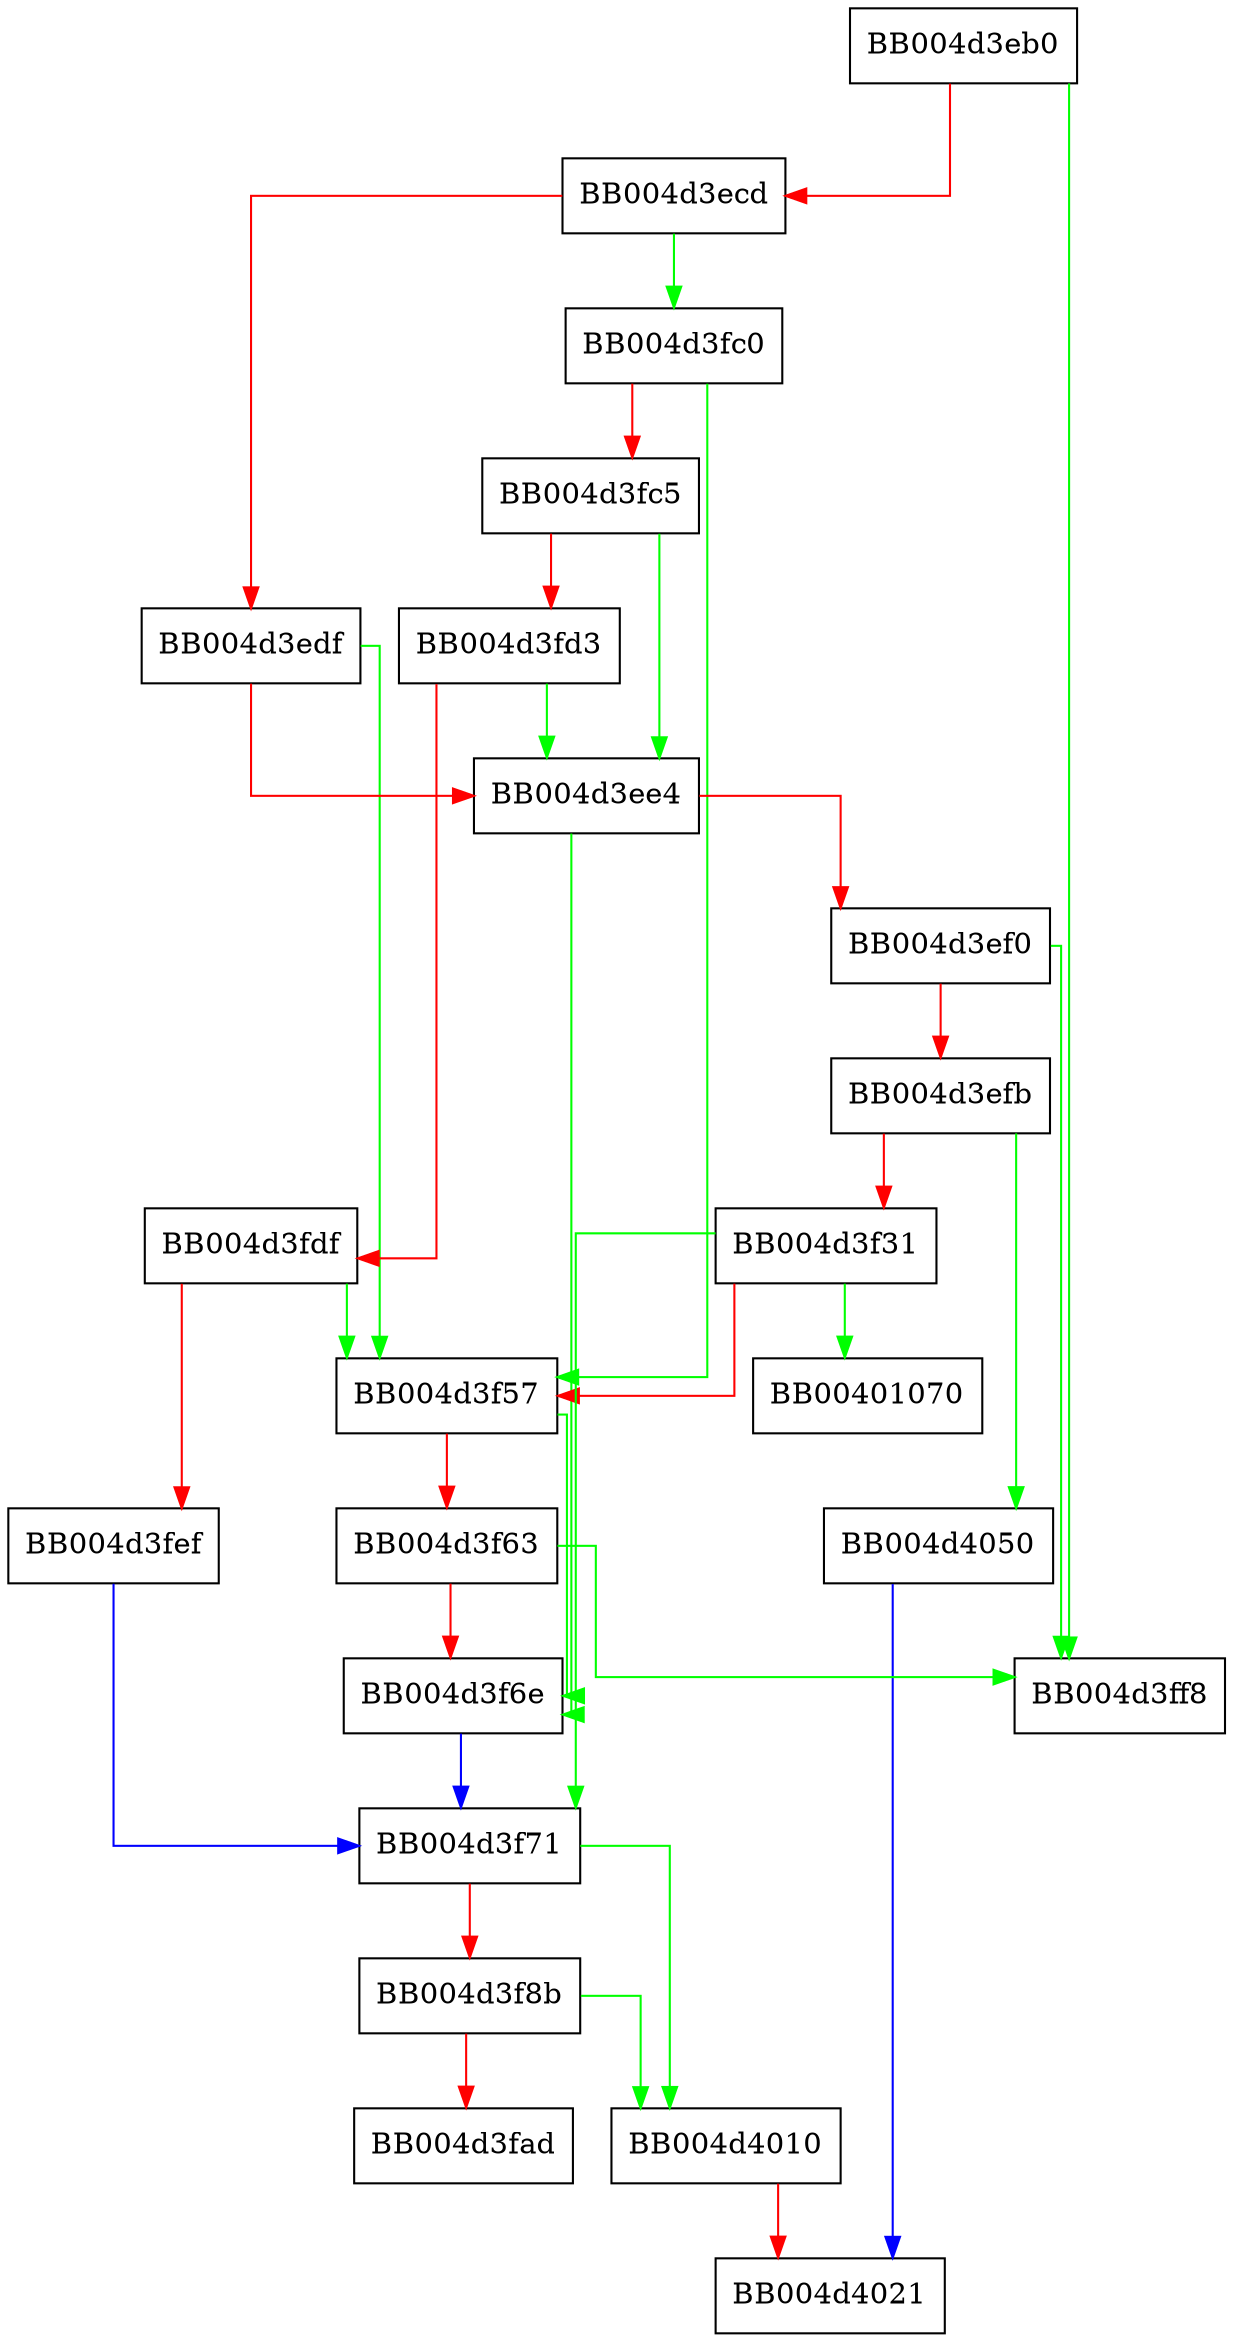 digraph tls_construct_ctos_session_ticket {
  node [shape="box"];
  graph [splines=ortho];
  BB004d3eb0 -> BB004d3ff8 [color="green"];
  BB004d3eb0 -> BB004d3ecd [color="red"];
  BB004d3ecd -> BB004d3fc0 [color="green"];
  BB004d3ecd -> BB004d3edf [color="red"];
  BB004d3edf -> BB004d3f57 [color="green"];
  BB004d3edf -> BB004d3ee4 [color="red"];
  BB004d3ee4 -> BB004d3f6e [color="green"];
  BB004d3ee4 -> BB004d3ef0 [color="red"];
  BB004d3ef0 -> BB004d3ff8 [color="green"];
  BB004d3ef0 -> BB004d3efb [color="red"];
  BB004d3efb -> BB004d4050 [color="green"];
  BB004d3efb -> BB004d3f31 [color="red"];
  BB004d3f31 -> BB00401070 [color="green"];
  BB004d3f31 -> BB004d3f71 [color="green"];
  BB004d3f31 -> BB004d3f57 [color="red"];
  BB004d3f57 -> BB004d3f6e [color="green"];
  BB004d3f57 -> BB004d3f63 [color="red"];
  BB004d3f63 -> BB004d3ff8 [color="green"];
  BB004d3f63 -> BB004d3f6e [color="red"];
  BB004d3f6e -> BB004d3f71 [color="blue"];
  BB004d3f71 -> BB004d4010 [color="green"];
  BB004d3f71 -> BB004d3f8b [color="red"];
  BB004d3f8b -> BB004d4010 [color="green"];
  BB004d3f8b -> BB004d3fad [color="red"];
  BB004d3fc0 -> BB004d3f57 [color="green"];
  BB004d3fc0 -> BB004d3fc5 [color="red"];
  BB004d3fc5 -> BB004d3ee4 [color="green"];
  BB004d3fc5 -> BB004d3fd3 [color="red"];
  BB004d3fd3 -> BB004d3ee4 [color="green"];
  BB004d3fd3 -> BB004d3fdf [color="red"];
  BB004d3fdf -> BB004d3f57 [color="green"];
  BB004d3fdf -> BB004d3fef [color="red"];
  BB004d3fef -> BB004d3f71 [color="blue"];
  BB004d4010 -> BB004d4021 [color="red"];
  BB004d4050 -> BB004d4021 [color="blue"];
}